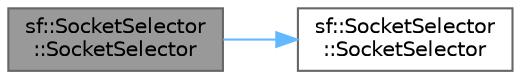 digraph "sf::SocketSelector::SocketSelector"
{
 // LATEX_PDF_SIZE
  bgcolor="transparent";
  edge [fontname=Helvetica,fontsize=10,labelfontname=Helvetica,labelfontsize=10];
  node [fontname=Helvetica,fontsize=10,shape=box,height=0.2,width=0.4];
  rankdir="LR";
  Node1 [id="Node000001",label="sf::SocketSelector\l::SocketSelector",height=0.2,width=0.4,color="gray40", fillcolor="grey60", style="filled", fontcolor="black",tooltip="Copy constructor."];
  Node1 -> Node2 [id="edge1_Node000001_Node000002",color="steelblue1",style="solid",tooltip=" "];
  Node2 [id="Node000002",label="sf::SocketSelector\l::SocketSelector",height=0.2,width=0.4,color="grey40", fillcolor="white", style="filled",URL="$classsf_1_1_socket_selector.html#a741959c5158aeb1e4457cad47d90f76b",tooltip="Default constructor."];
}
